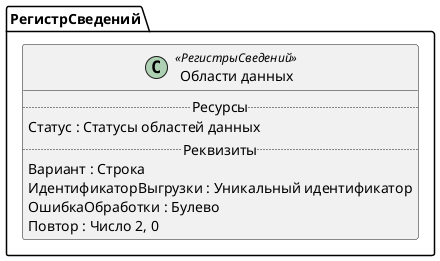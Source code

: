 ﻿@startuml ОбластиДанных
'!include templates.wsd
'..\include templates.wsd
class РегистрСведений.ОбластиДанных as "Области данных" <<РегистрыСведений>>
{
..Ресурсы..
Статус : Статусы областей данных
..Реквизиты..
Вариант : Строка
ИдентификаторВыгрузки : Уникальный идентификатор
ОшибкаОбработки : Булево
Повтор : Число 2, 0
}
@enduml
